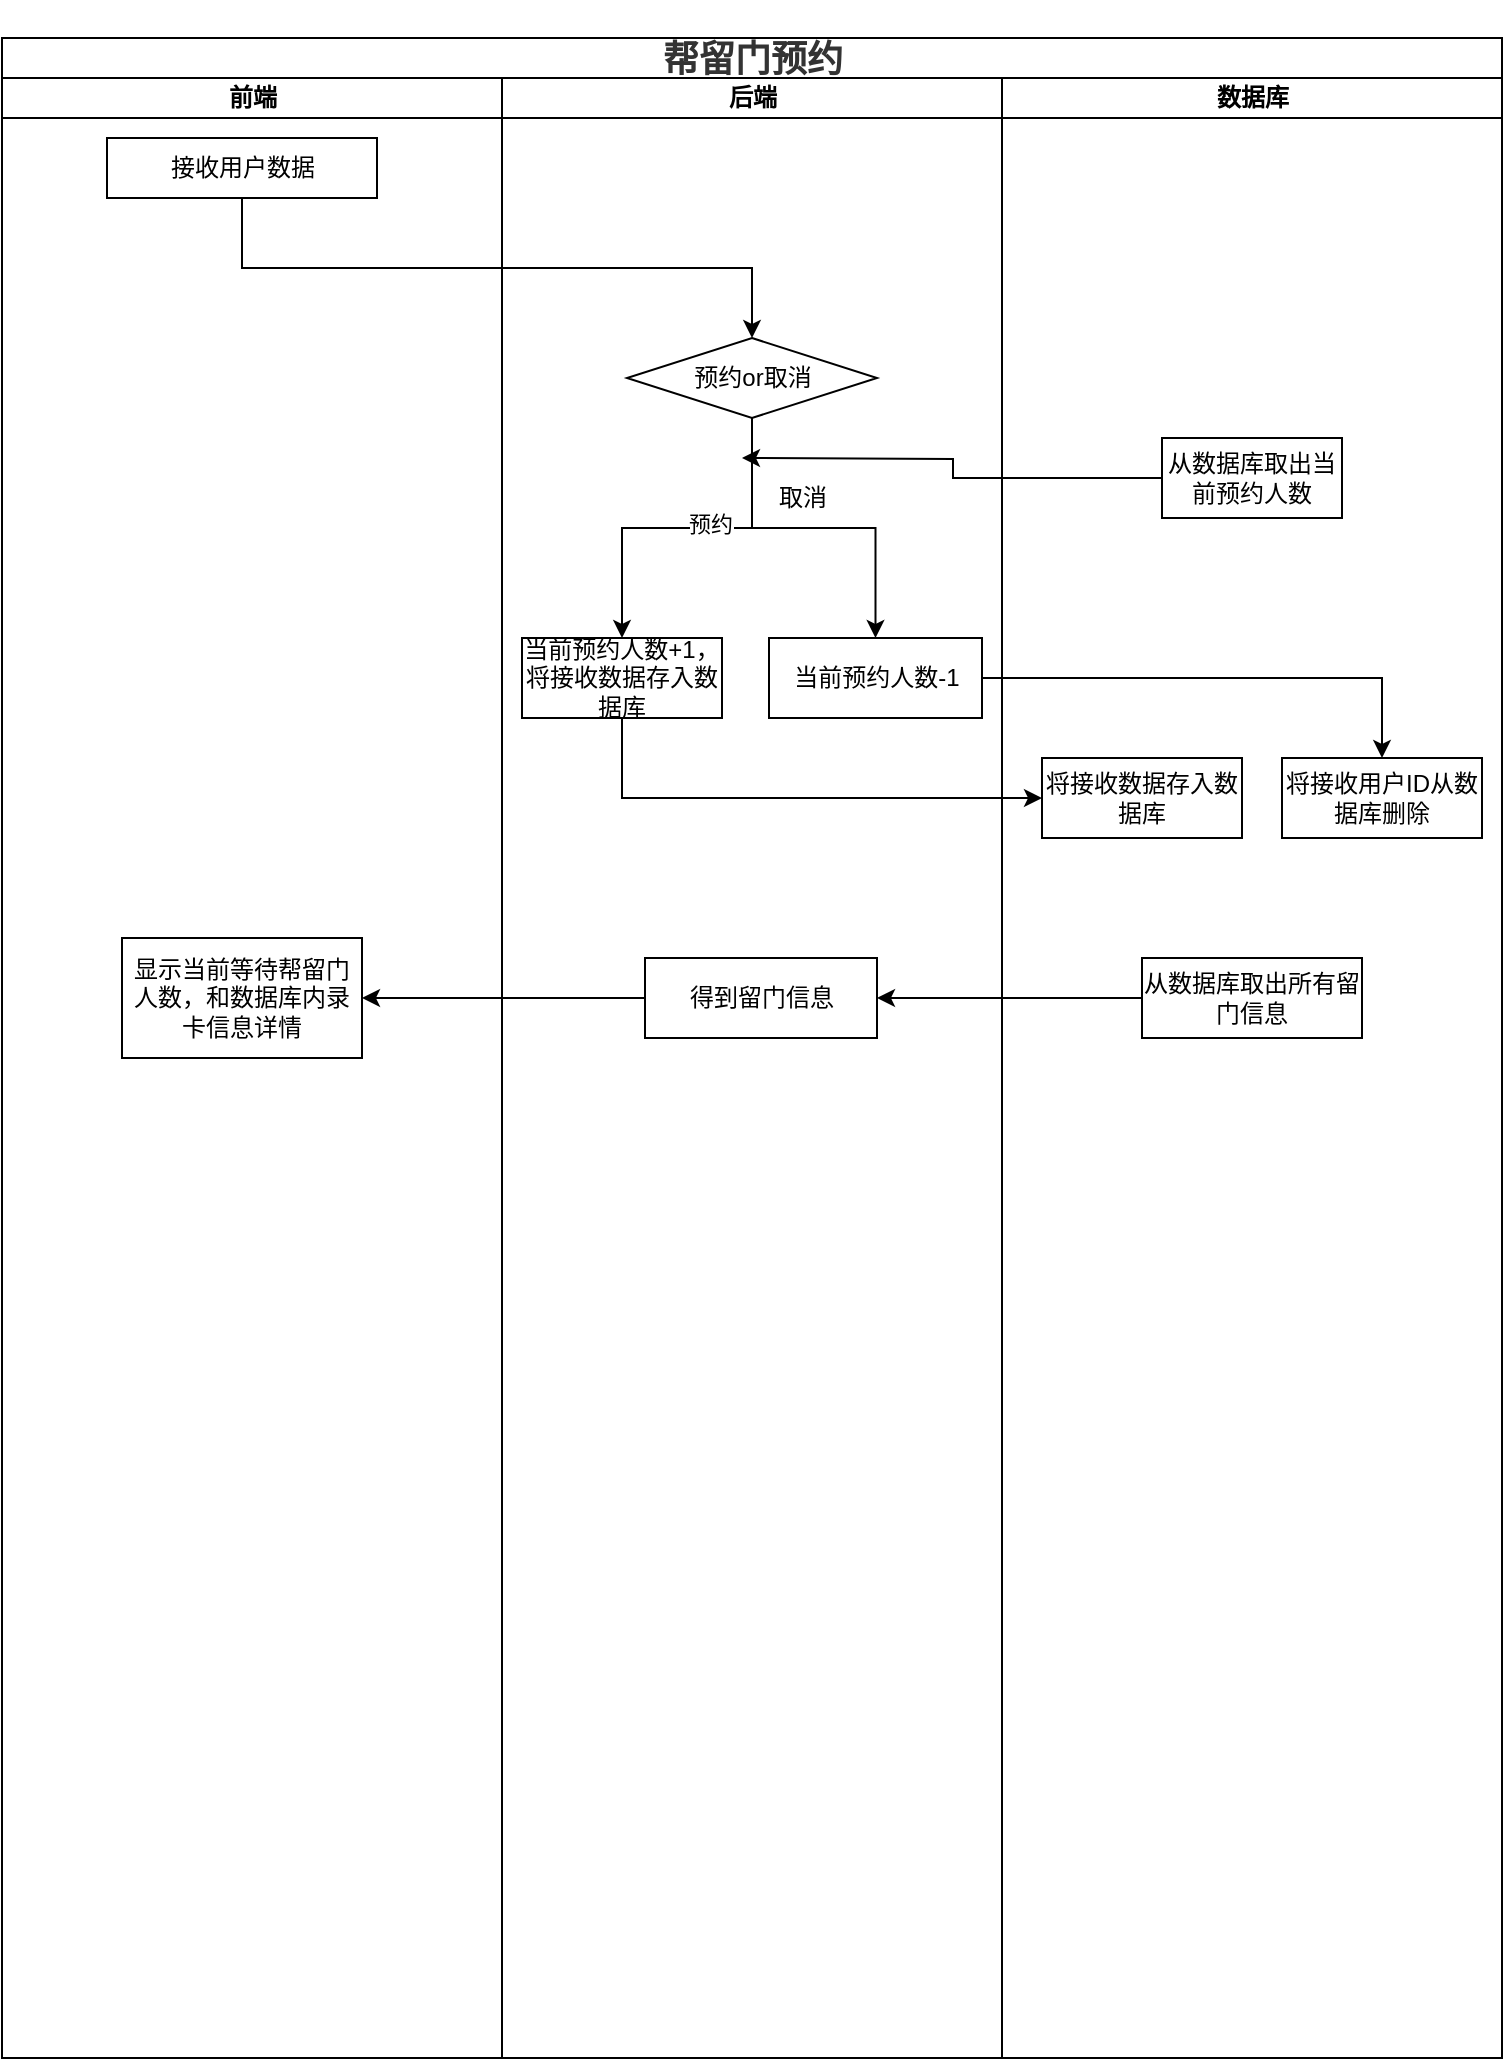 <mxfile version="15.8.4" type="device"><diagram id="Q-9Z4XSAzRlgAhb1TAT9" name="第 1 页"><mxGraphModel dx="1038" dy="641" grid="1" gridSize="10" guides="1" tooltips="1" connect="1" arrows="1" fold="1" page="1" pageScale="1" pageWidth="827" pageHeight="1169" math="0" shadow="0"><root><mxCell id="0"/><mxCell id="1" parent="0"/><mxCell id="inC-ChlceiHnGAq5RZig-1" value="&lt;h3 class=&quot;md-end-block md-heading md-focus&quot; style=&quot;box-sizing: border-box ; font-size: 1.5em ; margin-top: 1rem ; margin-bottom: 1rem ; position: relative ; line-height: 1.43 ; cursor: text ; color: rgb(51 , 51 , 51) ; font-family: &amp;#34;open sans&amp;#34; , &amp;#34;clear sans&amp;#34; , &amp;#34;helvetica neue&amp;#34; , &amp;#34;helvetica&amp;#34; , &amp;#34;arial&amp;#34; , &amp;#34;segoe ui emoji&amp;#34; , sans-serif&quot;&gt;&lt;span class=&quot;md-plain md-expand&quot; style=&quot;box-sizing: border-box&quot;&gt;帮留门预约 &lt;/span&gt;&lt;/h3&gt;" style="swimlane;html=1;childLayout=stackLayout;startSize=20;rounded=0;shadow=0;comic=0;labelBackgroundColor=none;strokeWidth=1;fontFamily=Verdana;fontSize=12;align=center;" vertex="1" parent="1"><mxGeometry x="30" y="80" width="750" height="1010" as="geometry"/></mxCell><mxCell id="inC-ChlceiHnGAq5RZig-2" value="前端" style="swimlane;html=1;startSize=20;" vertex="1" parent="inC-ChlceiHnGAq5RZig-1"><mxGeometry y="20" width="250" height="990" as="geometry"/></mxCell><mxCell id="inC-ChlceiHnGAq5RZig-3" value="接收用户数据" style="rounded=0;whiteSpace=wrap;html=1;" vertex="1" parent="inC-ChlceiHnGAq5RZig-2"><mxGeometry x="52.5" y="30" width="135" height="30" as="geometry"/></mxCell><mxCell id="inC-ChlceiHnGAq5RZig-42" value="&lt;span&gt;显示当前等待帮留门人数，和数据库内录卡信息详情&lt;/span&gt;" style="rounded=0;whiteSpace=wrap;html=1;" vertex="1" parent="inC-ChlceiHnGAq5RZig-2"><mxGeometry x="60" y="430" width="120" height="60" as="geometry"/></mxCell><mxCell id="inC-ChlceiHnGAq5RZig-5" value="后端" style="swimlane;html=1;startSize=20;" vertex="1" parent="inC-ChlceiHnGAq5RZig-1"><mxGeometry x="250" y="20" width="250" height="990" as="geometry"/></mxCell><mxCell id="inC-ChlceiHnGAq5RZig-29" style="edgeStyle=orthogonalEdgeStyle;rounded=0;orthogonalLoop=1;jettySize=auto;html=1;exitX=0.5;exitY=1;exitDx=0;exitDy=0;entryX=0.5;entryY=0;entryDx=0;entryDy=0;" edge="1" parent="inC-ChlceiHnGAq5RZig-5" source="inC-ChlceiHnGAq5RZig-26" target="inC-ChlceiHnGAq5RZig-28"><mxGeometry relative="1" as="geometry"/></mxCell><mxCell id="inC-ChlceiHnGAq5RZig-30" value="预约" style="edgeLabel;html=1;align=center;verticalAlign=middle;resizable=0;points=[];" vertex="1" connectable="0" parent="inC-ChlceiHnGAq5RZig-29"><mxGeometry x="-0.129" y="-2" relative="1" as="geometry"><mxPoint as="offset"/></mxGeometry></mxCell><mxCell id="inC-ChlceiHnGAq5RZig-32" value="" style="edgeStyle=orthogonalEdgeStyle;rounded=0;orthogonalLoop=1;jettySize=auto;html=1;" edge="1" parent="inC-ChlceiHnGAq5RZig-5" source="inC-ChlceiHnGAq5RZig-26" target="inC-ChlceiHnGAq5RZig-31"><mxGeometry relative="1" as="geometry"/></mxCell><mxCell id="inC-ChlceiHnGAq5RZig-26" value="预约or取消" style="rhombus;whiteSpace=wrap;html=1;" vertex="1" parent="inC-ChlceiHnGAq5RZig-5"><mxGeometry x="62.5" y="130" width="125" height="40" as="geometry"/></mxCell><mxCell id="inC-ChlceiHnGAq5RZig-28" value="当前预约人数+1，将接收数据存入数据库" style="rounded=0;whiteSpace=wrap;html=1;" vertex="1" parent="inC-ChlceiHnGAq5RZig-5"><mxGeometry x="10" y="280" width="100" height="40" as="geometry"/></mxCell><mxCell id="inC-ChlceiHnGAq5RZig-31" value="当前预约人数-1" style="rounded=0;whiteSpace=wrap;html=1;" vertex="1" parent="inC-ChlceiHnGAq5RZig-5"><mxGeometry x="133.5" y="280" width="106.5" height="40" as="geometry"/></mxCell><mxCell id="inC-ChlceiHnGAq5RZig-40" value="得到留门信息" style="rounded=0;whiteSpace=wrap;html=1;" vertex="1" parent="inC-ChlceiHnGAq5RZig-5"><mxGeometry x="71.5" y="440" width="116" height="40" as="geometry"/></mxCell><mxCell id="inC-ChlceiHnGAq5RZig-12" value="数据库" style="swimlane;html=1;startSize=20;" vertex="1" parent="inC-ChlceiHnGAq5RZig-1"><mxGeometry x="500" y="20" width="250" height="990" as="geometry"/></mxCell><mxCell id="inC-ChlceiHnGAq5RZig-15" value="从数据库取出当前预约人数" style="rounded=0;whiteSpace=wrap;html=1;" vertex="1" parent="inC-ChlceiHnGAq5RZig-12"><mxGeometry x="80" y="180" width="90" height="40" as="geometry"/></mxCell><mxCell id="inC-ChlceiHnGAq5RZig-35" value="&lt;span&gt;将接收用户ID从数据库删除&lt;/span&gt;" style="rounded=0;whiteSpace=wrap;html=1;" vertex="1" parent="inC-ChlceiHnGAq5RZig-12"><mxGeometry x="140" y="340" width="100" height="40" as="geometry"/></mxCell><mxCell id="inC-ChlceiHnGAq5RZig-37" value="将接收数据存入数据库" style="rounded=0;whiteSpace=wrap;html=1;" vertex="1" parent="inC-ChlceiHnGAq5RZig-12"><mxGeometry x="20" y="340" width="100" height="40" as="geometry"/></mxCell><mxCell id="inC-ChlceiHnGAq5RZig-39" value="从数据库取出所有留门信息" style="rounded=0;whiteSpace=wrap;html=1;" vertex="1" parent="inC-ChlceiHnGAq5RZig-12"><mxGeometry x="70" y="440" width="110" height="40" as="geometry"/></mxCell><mxCell id="inC-ChlceiHnGAq5RZig-27" style="edgeStyle=orthogonalEdgeStyle;rounded=0;orthogonalLoop=1;jettySize=auto;html=1;exitX=0.5;exitY=1;exitDx=0;exitDy=0;entryX=0.5;entryY=0;entryDx=0;entryDy=0;" edge="1" parent="inC-ChlceiHnGAq5RZig-1" source="inC-ChlceiHnGAq5RZig-3" target="inC-ChlceiHnGAq5RZig-26"><mxGeometry relative="1" as="geometry"/></mxCell><mxCell id="inC-ChlceiHnGAq5RZig-36" style="edgeStyle=orthogonalEdgeStyle;rounded=0;orthogonalLoop=1;jettySize=auto;html=1;" edge="1" parent="inC-ChlceiHnGAq5RZig-1" source="inC-ChlceiHnGAq5RZig-31" target="inC-ChlceiHnGAq5RZig-35"><mxGeometry relative="1" as="geometry"/></mxCell><mxCell id="inC-ChlceiHnGAq5RZig-38" style="edgeStyle=orthogonalEdgeStyle;rounded=0;orthogonalLoop=1;jettySize=auto;html=1;exitX=0.5;exitY=1;exitDx=0;exitDy=0;entryX=0;entryY=0.5;entryDx=0;entryDy=0;" edge="1" parent="inC-ChlceiHnGAq5RZig-1" source="inC-ChlceiHnGAq5RZig-28" target="inC-ChlceiHnGAq5RZig-37"><mxGeometry relative="1" as="geometry"/></mxCell><mxCell id="inC-ChlceiHnGAq5RZig-41" style="edgeStyle=orthogonalEdgeStyle;rounded=0;orthogonalLoop=1;jettySize=auto;html=1;exitX=0;exitY=0.5;exitDx=0;exitDy=0;entryX=1;entryY=0.5;entryDx=0;entryDy=0;" edge="1" parent="inC-ChlceiHnGAq5RZig-1" source="inC-ChlceiHnGAq5RZig-39" target="inC-ChlceiHnGAq5RZig-40"><mxGeometry relative="1" as="geometry"/></mxCell><mxCell id="inC-ChlceiHnGAq5RZig-43" style="edgeStyle=orthogonalEdgeStyle;rounded=0;orthogonalLoop=1;jettySize=auto;html=1;exitX=0;exitY=0.5;exitDx=0;exitDy=0;entryX=1;entryY=0.5;entryDx=0;entryDy=0;" edge="1" parent="inC-ChlceiHnGAq5RZig-1" source="inC-ChlceiHnGAq5RZig-40" target="inC-ChlceiHnGAq5RZig-42"><mxGeometry relative="1" as="geometry"/></mxCell><mxCell id="inC-ChlceiHnGAq5RZig-33" value="取消" style="text;html=1;align=center;verticalAlign=middle;resizable=0;points=[];autosize=1;strokeColor=none;fillColor=none;" vertex="1" parent="1"><mxGeometry x="410" y="300" width="40" height="20" as="geometry"/></mxCell><mxCell id="inC-ChlceiHnGAq5RZig-34" style="edgeStyle=orthogonalEdgeStyle;rounded=0;orthogonalLoop=1;jettySize=auto;html=1;exitX=0;exitY=0.5;exitDx=0;exitDy=0;" edge="1" parent="1" source="inC-ChlceiHnGAq5RZig-15"><mxGeometry relative="1" as="geometry"><mxPoint x="400" y="290" as="targetPoint"/></mxGeometry></mxCell></root></mxGraphModel></diagram></mxfile>